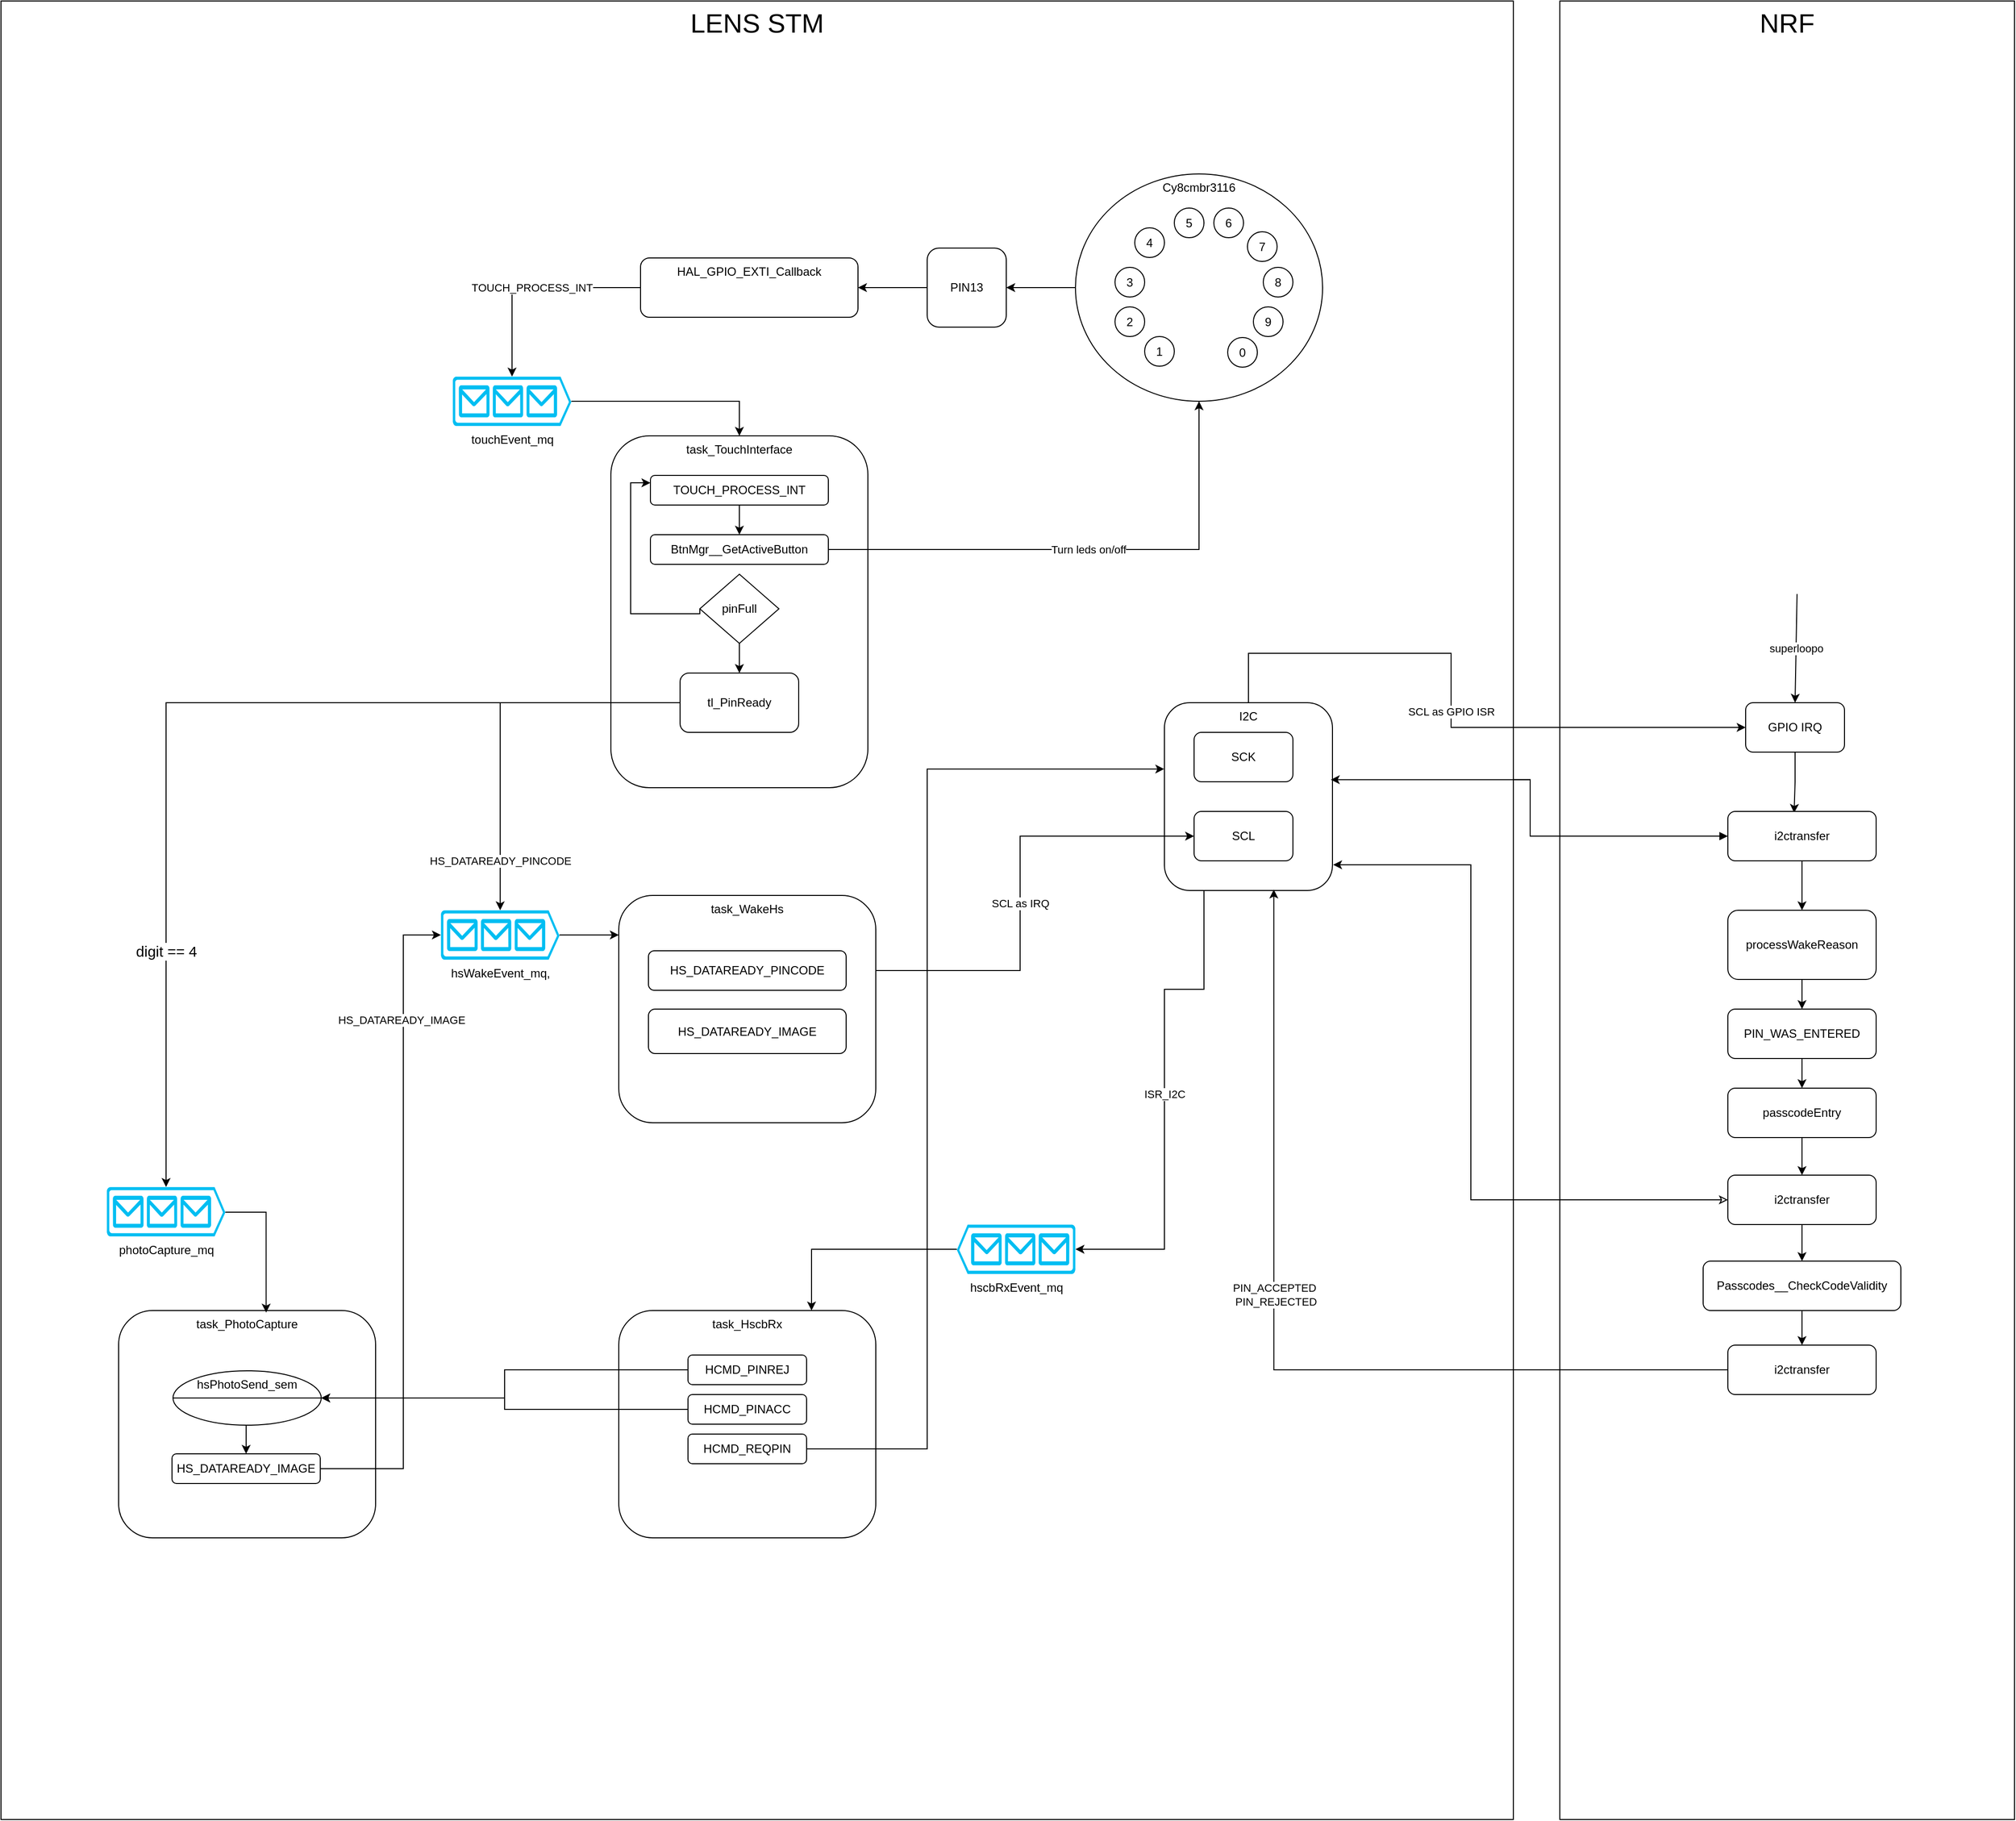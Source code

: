 <mxfile version="22.0.8" type="github">
  <diagram name="Page-1" id="sk1CrjWSrY99f2n9MZpJ">
    <mxGraphModel dx="1482" dy="869" grid="1" gridSize="10" guides="1" tooltips="1" connect="1" arrows="1" fold="1" page="0" pageScale="1" pageWidth="827" pageHeight="1169" math="0" shadow="0">
      <root>
        <mxCell id="0" />
        <mxCell id="1" parent="0" />
        <mxCell id="Nwp6H5F_u6TvhzfmC52m-101" value="&lt;font style=&quot;font-size: 27px;&quot;&gt;LENS STM&lt;/font&gt;" style="rounded=0;whiteSpace=wrap;html=1;verticalAlign=top;glass=0;movable=0;resizable=0;rotatable=0;deletable=0;editable=0;locked=1;connectable=0;" parent="1" vertex="1">
          <mxGeometry x="-577" y="-200" width="1530" height="1840" as="geometry" />
        </mxCell>
        <mxCell id="Nwp6H5F_u6TvhzfmC52m-50" value="&lt;font style=&quot;font-size: 27px;&quot;&gt;NRF&lt;/font&gt;" style="rounded=0;whiteSpace=wrap;html=1;verticalAlign=top;movable=0;resizable=0;rotatable=0;deletable=0;editable=0;locked=1;connectable=0;" parent="1" vertex="1">
          <mxGeometry x="1000" y="-200" width="460" height="1840" as="geometry" />
        </mxCell>
        <mxCell id="Nwp6H5F_u6TvhzfmC52m-75" value="SCL as GPIO ISR" style="edgeStyle=orthogonalEdgeStyle;rounded=0;orthogonalLoop=1;jettySize=auto;html=1;entryX=0;entryY=0.5;entryDx=0;entryDy=0;" parent="1" source="Nwp6H5F_u6TvhzfmC52m-56" target="Nwp6H5F_u6TvhzfmC52m-51" edge="1">
          <mxGeometry relative="1" as="geometry">
            <Array as="points">
              <mxPoint x="685" y="460" />
              <mxPoint x="890" y="460" />
              <mxPoint x="890" y="535" />
            </Array>
          </mxGeometry>
        </mxCell>
        <mxCell id="Nwp6H5F_u6TvhzfmC52m-92" value="ISR_I2C" style="edgeStyle=orthogonalEdgeStyle;rounded=0;orthogonalLoop=1;jettySize=auto;html=1;entryX=0;entryY=0.5;entryDx=0;entryDy=0;entryPerimeter=0;exitX=0.25;exitY=1;exitDx=0;exitDy=0;" parent="1" source="Nwp6H5F_u6TvhzfmC52m-56" target="Nwp6H5F_u6TvhzfmC52m-102" edge="1">
          <mxGeometry relative="1" as="geometry">
            <Array as="points">
              <mxPoint x="640" y="700" />
              <mxPoint x="640" y="800" />
              <mxPoint x="600" y="800" />
              <mxPoint x="600" y="1063" />
            </Array>
          </mxGeometry>
        </mxCell>
        <mxCell id="Nwp6H5F_u6TvhzfmC52m-56" value="I2C" style="rounded=1;whiteSpace=wrap;html=1;verticalAlign=top;" parent="1" vertex="1">
          <mxGeometry x="600" y="510" width="170" height="190" as="geometry" />
        </mxCell>
        <mxCell id="Nwp6H5F_u6TvhzfmC52m-2" value="HAL_GPIO_EXTI_Callback" style="rounded=1;whiteSpace=wrap;html=1;verticalAlign=top;" parent="1" vertex="1">
          <mxGeometry x="70" y="60" width="220" height="60" as="geometry" />
        </mxCell>
        <mxCell id="Nwp6H5F_u6TvhzfmC52m-6" value="touchEvent_mq" style="verticalLabelPosition=bottom;html=1;verticalAlign=top;align=center;strokeColor=none;fillColor=#00BEF2;shape=mxgraph.azure.queue_generic;pointerEvents=1;" parent="1" vertex="1">
          <mxGeometry x="-120" y="180" width="120" height="50" as="geometry" />
        </mxCell>
        <mxCell id="Nwp6H5F_u6TvhzfmC52m-7" value="TOUCH_PROCESS_INT" style="edgeStyle=orthogonalEdgeStyle;rounded=0;orthogonalLoop=1;jettySize=auto;html=1;entryX=0.5;entryY=0;entryDx=0;entryDy=0;entryPerimeter=0;" parent="1" source="Nwp6H5F_u6TvhzfmC52m-2" target="Nwp6H5F_u6TvhzfmC52m-6" edge="1">
          <mxGeometry relative="1" as="geometry" />
        </mxCell>
        <mxCell id="Nwp6H5F_u6TvhzfmC52m-10" value="task_TouchInterface" style="rounded=1;whiteSpace=wrap;html=1;verticalAlign=top;" parent="1" vertex="1">
          <mxGeometry x="40" y="240" width="260" height="356" as="geometry" />
        </mxCell>
        <mxCell id="Nwp6H5F_u6TvhzfmC52m-11" style="edgeStyle=orthogonalEdgeStyle;rounded=0;orthogonalLoop=1;jettySize=auto;html=1;entryX=0.5;entryY=0;entryDx=0;entryDy=0;" parent="1" source="Nwp6H5F_u6TvhzfmC52m-6" target="Nwp6H5F_u6TvhzfmC52m-10" edge="1">
          <mxGeometry relative="1" as="geometry" />
        </mxCell>
        <mxCell id="Nwp6H5F_u6TvhzfmC52m-29" style="edgeStyle=orthogonalEdgeStyle;rounded=0;orthogonalLoop=1;jettySize=auto;html=1;exitX=0.5;exitY=1;exitDx=0;exitDy=0;entryX=0.5;entryY=0;entryDx=0;entryDy=0;" parent="1" source="Nwp6H5F_u6TvhzfmC52m-12" target="Nwp6H5F_u6TvhzfmC52m-13" edge="1">
          <mxGeometry relative="1" as="geometry" />
        </mxCell>
        <mxCell id="Nwp6H5F_u6TvhzfmC52m-12" value="TOUCH_PROCESS_INT" style="rounded=1;whiteSpace=wrap;html=1;" parent="1" vertex="1">
          <mxGeometry x="80" y="280" width="180" height="30" as="geometry" />
        </mxCell>
        <mxCell id="Nwp6H5F_u6TvhzfmC52m-27" value="Turn leds on/off" style="edgeStyle=orthogonalEdgeStyle;rounded=0;orthogonalLoop=1;jettySize=auto;html=1;entryX=0.5;entryY=1;entryDx=0;entryDy=0;" parent="1" source="Nwp6H5F_u6TvhzfmC52m-13" target="Nwp6H5F_u6TvhzfmC52m-4" edge="1">
          <mxGeometry relative="1" as="geometry">
            <mxPoint x="590" y="280" as="targetPoint" />
          </mxGeometry>
        </mxCell>
        <mxCell id="Nwp6H5F_u6TvhzfmC52m-13" value="BtnMgr__GetActiveButton" style="rounded=1;whiteSpace=wrap;html=1;" parent="1" vertex="1">
          <mxGeometry x="80" y="340" width="180" height="30" as="geometry" />
        </mxCell>
        <mxCell id="Nwp6H5F_u6TvhzfmC52m-28" value="" style="group;movable=1;resizable=1;rotatable=1;deletable=1;editable=1;locked=0;connectable=1;rounded=1;fontSize=20;" parent="1" vertex="1" connectable="0">
          <mxGeometry x="510" y="-25" width="460" height="1665" as="geometry" />
        </mxCell>
        <mxCell id="Nwp6H5F_u6TvhzfmC52m-4" value="Cy8cmbr3116" style="ellipse;whiteSpace=wrap;html=1;verticalAlign=top;movable=1;resizable=1;rotatable=1;deletable=1;editable=1;locked=0;connectable=1;" parent="Nwp6H5F_u6TvhzfmC52m-28" vertex="1">
          <mxGeometry width="250" height="230" as="geometry" />
        </mxCell>
        <mxCell id="Nwp6H5F_u6TvhzfmC52m-26" value="" style="group" parent="Nwp6H5F_u6TvhzfmC52m-28" vertex="1" connectable="0">
          <mxGeometry x="40" y="34.5" width="180" height="161" as="geometry" />
        </mxCell>
        <mxCell id="Nwp6H5F_u6TvhzfmC52m-14" value="3" style="ellipse;whiteSpace=wrap;html=1;" parent="Nwp6H5F_u6TvhzfmC52m-26" vertex="1">
          <mxGeometry y="60" width="30" height="30" as="geometry" />
        </mxCell>
        <mxCell id="Nwp6H5F_u6TvhzfmC52m-16" value="4" style="ellipse;whiteSpace=wrap;html=1;" parent="Nwp6H5F_u6TvhzfmC52m-26" vertex="1">
          <mxGeometry x="20" y="20" width="30" height="30" as="geometry" />
        </mxCell>
        <mxCell id="Nwp6H5F_u6TvhzfmC52m-17" value="5" style="ellipse;whiteSpace=wrap;html=1;" parent="Nwp6H5F_u6TvhzfmC52m-26" vertex="1">
          <mxGeometry x="60" width="30" height="30" as="geometry" />
        </mxCell>
        <mxCell id="Nwp6H5F_u6TvhzfmC52m-18" value="6" style="ellipse;whiteSpace=wrap;html=1;" parent="Nwp6H5F_u6TvhzfmC52m-26" vertex="1">
          <mxGeometry x="100" width="30" height="30" as="geometry" />
        </mxCell>
        <mxCell id="Nwp6H5F_u6TvhzfmC52m-19" value="7" style="ellipse;whiteSpace=wrap;html=1;" parent="Nwp6H5F_u6TvhzfmC52m-26" vertex="1">
          <mxGeometry x="134" y="24" width="30" height="30" as="geometry" />
        </mxCell>
        <mxCell id="Nwp6H5F_u6TvhzfmC52m-20" value="8" style="ellipse;whiteSpace=wrap;html=1;" parent="Nwp6H5F_u6TvhzfmC52m-26" vertex="1">
          <mxGeometry x="150" y="60" width="30" height="30" as="geometry" />
        </mxCell>
        <mxCell id="Nwp6H5F_u6TvhzfmC52m-21" value="9" style="ellipse;whiteSpace=wrap;html=1;" parent="Nwp6H5F_u6TvhzfmC52m-26" vertex="1">
          <mxGeometry x="140" y="100" width="30" height="30" as="geometry" />
        </mxCell>
        <mxCell id="Nwp6H5F_u6TvhzfmC52m-22" value="0" style="ellipse;whiteSpace=wrap;html=1;" parent="Nwp6H5F_u6TvhzfmC52m-26" vertex="1">
          <mxGeometry x="114" y="131" width="30" height="30" as="geometry" />
        </mxCell>
        <mxCell id="Nwp6H5F_u6TvhzfmC52m-24" value="1" style="ellipse;whiteSpace=wrap;html=1;" parent="Nwp6H5F_u6TvhzfmC52m-26" vertex="1">
          <mxGeometry x="30" y="130" width="30" height="30" as="geometry" />
        </mxCell>
        <mxCell id="Nwp6H5F_u6TvhzfmC52m-25" value="2" style="ellipse;whiteSpace=wrap;html=1;" parent="Nwp6H5F_u6TvhzfmC52m-26" vertex="1">
          <mxGeometry y="100" width="30" height="30" as="geometry" />
        </mxCell>
        <mxCell id="Nwp6H5F_u6TvhzfmC52m-38" style="edgeStyle=orthogonalEdgeStyle;rounded=0;orthogonalLoop=1;jettySize=auto;html=1;entryX=1;entryY=0.5;entryDx=0;entryDy=0;" parent="1" source="Nwp6H5F_u6TvhzfmC52m-4" target="Nwp6H5F_u6TvhzfmC52m-1" edge="1">
          <mxGeometry relative="1" as="geometry" />
        </mxCell>
        <mxCell id="Nwp6H5F_u6TvhzfmC52m-41" style="edgeStyle=orthogonalEdgeStyle;rounded=0;orthogonalLoop=1;jettySize=auto;html=1;entryX=1;entryY=0.5;entryDx=0;entryDy=0;" parent="1" source="Nwp6H5F_u6TvhzfmC52m-1" target="Nwp6H5F_u6TvhzfmC52m-2" edge="1">
          <mxGeometry relative="1" as="geometry" />
        </mxCell>
        <mxCell id="Nwp6H5F_u6TvhzfmC52m-1" value="PIN13" style="rounded=1;whiteSpace=wrap;html=1;" parent="1" vertex="1">
          <mxGeometry x="360" y="50" width="80" height="80" as="geometry" />
        </mxCell>
        <mxCell id="Nwp6H5F_u6TvhzfmC52m-49" value="SCL as IRQ" style="edgeStyle=orthogonalEdgeStyle;rounded=0;orthogonalLoop=1;jettySize=auto;html=1;entryX=0;entryY=0.5;entryDx=0;entryDy=0;" parent="1" source="Nwp6H5F_u6TvhzfmC52m-43" target="Nwp6H5F_u6TvhzfmC52m-44" edge="1">
          <mxGeometry relative="1" as="geometry" />
        </mxCell>
        <mxCell id="Nwp6H5F_u6TvhzfmC52m-44" value="SCL" style="rounded=1;whiteSpace=wrap;html=1;" parent="1" vertex="1">
          <mxGeometry x="630" y="620" width="100" height="50" as="geometry" />
        </mxCell>
        <mxCell id="Nwp6H5F_u6TvhzfmC52m-45" value="hsWakeEvent_mq," style="verticalLabelPosition=bottom;html=1;verticalAlign=top;align=center;strokeColor=none;fillColor=#00BEF2;shape=mxgraph.azure.queue_generic;pointerEvents=1;gradientColor=none;" parent="1" vertex="1">
          <mxGeometry x="-132" y="720" width="120" height="50" as="geometry" />
        </mxCell>
        <mxCell id="Nwp6H5F_u6TvhzfmC52m-46" style="edgeStyle=orthogonalEdgeStyle;rounded=0;orthogonalLoop=1;jettySize=auto;html=1;entryX=0;entryY=0.174;entryDx=0;entryDy=0;entryPerimeter=0;" parent="1" source="Nwp6H5F_u6TvhzfmC52m-45" target="Nwp6H5F_u6TvhzfmC52m-42" edge="1">
          <mxGeometry relative="1" as="geometry" />
        </mxCell>
        <mxCell id="Nwp6H5F_u6TvhzfmC52m-30" value="SCK" style="rounded=1;whiteSpace=wrap;html=1;" parent="1" vertex="1">
          <mxGeometry x="630" y="540" width="100" height="50" as="geometry" />
        </mxCell>
        <mxCell id="Nwp6H5F_u6TvhzfmC52m-48" value="HS_DATAREADY_PINCODE" style="edgeStyle=orthogonalEdgeStyle;rounded=0;orthogonalLoop=1;jettySize=auto;html=1;entryX=0.5;entryY=0;entryDx=0;entryDy=0;entryPerimeter=0;exitX=0;exitY=0.5;exitDx=0;exitDy=0;" parent="1" source="Nwp6H5F_u6TvhzfmC52m-78" target="Nwp6H5F_u6TvhzfmC52m-45" edge="1">
          <mxGeometry x="0.745" relative="1" as="geometry">
            <mxPoint x="-20" y="330" as="sourcePoint" />
            <mxPoint as="offset" />
          </mxGeometry>
        </mxCell>
        <mxCell id="Nwp6H5F_u6TvhzfmC52m-76" style="edgeStyle=orthogonalEdgeStyle;rounded=0;orthogonalLoop=1;jettySize=auto;html=1;entryX=0.447;entryY=0.03;entryDx=0;entryDy=0;exitX=0.5;exitY=1;exitDx=0;exitDy=0;entryPerimeter=0;" parent="1" source="Nwp6H5F_u6TvhzfmC52m-51" target="Nwp6H5F_u6TvhzfmC52m-53" edge="1">
          <mxGeometry relative="1" as="geometry" />
        </mxCell>
        <mxCell id="Nwp6H5F_u6TvhzfmC52m-51" value="GPIO IRQ" style="rounded=1;whiteSpace=wrap;html=1;" parent="1" vertex="1">
          <mxGeometry x="1188" y="510" width="100" height="50" as="geometry" />
        </mxCell>
        <mxCell id="Nwp6H5F_u6TvhzfmC52m-61" style="edgeStyle=orthogonalEdgeStyle;rounded=0;orthogonalLoop=1;jettySize=auto;html=1;entryX=0.5;entryY=0;entryDx=0;entryDy=0;" parent="1" source="Nwp6H5F_u6TvhzfmC52m-53" target="Nwp6H5F_u6TvhzfmC52m-60" edge="1">
          <mxGeometry relative="1" as="geometry" />
        </mxCell>
        <mxCell id="Nwp6H5F_u6TvhzfmC52m-53" value="i2ctransfer" style="rounded=1;whiteSpace=wrap;html=1;" parent="1" vertex="1">
          <mxGeometry x="1170" y="620" width="150" height="50" as="geometry" />
        </mxCell>
        <mxCell id="Nwp6H5F_u6TvhzfmC52m-59" style="edgeStyle=orthogonalEdgeStyle;rounded=0;orthogonalLoop=1;jettySize=auto;html=1;entryX=0.99;entryY=0.41;entryDx=0;entryDy=0;entryPerimeter=0;startArrow=block;startFill=1;exitX=0;exitY=0.5;exitDx=0;exitDy=0;" parent="1" source="Nwp6H5F_u6TvhzfmC52m-53" target="Nwp6H5F_u6TvhzfmC52m-56" edge="1">
          <mxGeometry relative="1" as="geometry">
            <Array as="points">
              <mxPoint x="970" y="645" />
              <mxPoint x="970" y="588" />
            </Array>
          </mxGeometry>
        </mxCell>
        <mxCell id="Nwp6H5F_u6TvhzfmC52m-63" style="edgeStyle=orthogonalEdgeStyle;rounded=0;orthogonalLoop=1;jettySize=auto;html=1;entryX=0.5;entryY=0;entryDx=0;entryDy=0;" parent="1" source="Nwp6H5F_u6TvhzfmC52m-60" target="Nwp6H5F_u6TvhzfmC52m-62" edge="1">
          <mxGeometry relative="1" as="geometry" />
        </mxCell>
        <mxCell id="Nwp6H5F_u6TvhzfmC52m-60" value="processWakeReason" style="rounded=1;whiteSpace=wrap;html=1;" parent="1" vertex="1">
          <mxGeometry x="1170" y="720" width="150" height="70" as="geometry" />
        </mxCell>
        <mxCell id="Nwp6H5F_u6TvhzfmC52m-65" style="edgeStyle=orthogonalEdgeStyle;rounded=0;orthogonalLoop=1;jettySize=auto;html=1;entryX=0.5;entryY=0;entryDx=0;entryDy=0;" parent="1" source="Nwp6H5F_u6TvhzfmC52m-62" target="Nwp6H5F_u6TvhzfmC52m-64" edge="1">
          <mxGeometry relative="1" as="geometry" />
        </mxCell>
        <mxCell id="Nwp6H5F_u6TvhzfmC52m-62" value="PIN_WAS_ENTERED" style="rounded=1;whiteSpace=wrap;html=1;" parent="1" vertex="1">
          <mxGeometry x="1170" y="820" width="150" height="50" as="geometry" />
        </mxCell>
        <mxCell id="Nwp6H5F_u6TvhzfmC52m-68" style="edgeStyle=orthogonalEdgeStyle;rounded=0;orthogonalLoop=1;jettySize=auto;html=1;entryX=0.5;entryY=0;entryDx=0;entryDy=0;" parent="1" source="Nwp6H5F_u6TvhzfmC52m-64" target="Nwp6H5F_u6TvhzfmC52m-67" edge="1">
          <mxGeometry relative="1" as="geometry" />
        </mxCell>
        <mxCell id="Nwp6H5F_u6TvhzfmC52m-64" value="passcodeEntry" style="rounded=1;whiteSpace=wrap;html=1;" parent="1" vertex="1">
          <mxGeometry x="1170" y="900" width="150" height="50" as="geometry" />
        </mxCell>
        <mxCell id="Nwp6H5F_u6TvhzfmC52m-66" value="superloopo" style="endArrow=classic;html=1;rounded=0;entryX=0.5;entryY=0;entryDx=0;entryDy=0;" parent="1" target="Nwp6H5F_u6TvhzfmC52m-51" edge="1">
          <mxGeometry width="50" height="50" relative="1" as="geometry">
            <mxPoint x="1240" y="400" as="sourcePoint" />
            <mxPoint x="1040" y="640" as="targetPoint" />
          </mxGeometry>
        </mxCell>
        <mxCell id="Nwp6H5F_u6TvhzfmC52m-71" style="edgeStyle=orthogonalEdgeStyle;rounded=0;orthogonalLoop=1;jettySize=auto;html=1;entryX=0.5;entryY=0;entryDx=0;entryDy=0;" parent="1" source="Nwp6H5F_u6TvhzfmC52m-67" target="Nwp6H5F_u6TvhzfmC52m-70" edge="1">
          <mxGeometry relative="1" as="geometry" />
        </mxCell>
        <mxCell id="Nwp6H5F_u6TvhzfmC52m-67" value="i2ctransfer" style="rounded=1;whiteSpace=wrap;html=1;" parent="1" vertex="1">
          <mxGeometry x="1170" y="988" width="150" height="50" as="geometry" />
        </mxCell>
        <mxCell id="Nwp6H5F_u6TvhzfmC52m-69" style="edgeStyle=orthogonalEdgeStyle;rounded=0;orthogonalLoop=1;jettySize=auto;html=1;entryX=1.004;entryY=0.863;entryDx=0;entryDy=0;entryPerimeter=0;startArrow=classic;startFill=0;" parent="1" source="Nwp6H5F_u6TvhzfmC52m-67" target="Nwp6H5F_u6TvhzfmC52m-56" edge="1">
          <mxGeometry relative="1" as="geometry">
            <Array as="points">
              <mxPoint x="910" y="1013" />
              <mxPoint x="910" y="674" />
            </Array>
          </mxGeometry>
        </mxCell>
        <mxCell id="Nwp6H5F_u6TvhzfmC52m-73" style="edgeStyle=orthogonalEdgeStyle;rounded=0;orthogonalLoop=1;jettySize=auto;html=1;entryX=0.5;entryY=0;entryDx=0;entryDy=0;" parent="1" source="Nwp6H5F_u6TvhzfmC52m-70" target="Nwp6H5F_u6TvhzfmC52m-72" edge="1">
          <mxGeometry relative="1" as="geometry" />
        </mxCell>
        <mxCell id="Nwp6H5F_u6TvhzfmC52m-70" value="Passcodes__CheckCodeValidity" style="rounded=1;whiteSpace=wrap;html=1;" parent="1" vertex="1">
          <mxGeometry x="1145" y="1075" width="200" height="50" as="geometry" />
        </mxCell>
        <mxCell id="Nwp6H5F_u6TvhzfmC52m-72" value="i2ctransfer" style="rounded=1;whiteSpace=wrap;html=1;" parent="1" vertex="1">
          <mxGeometry x="1170" y="1160" width="150" height="50" as="geometry" />
        </mxCell>
        <mxCell id="Nwp6H5F_u6TvhzfmC52m-74" value="PIN_ACCEPTED&lt;br&gt;&amp;nbsp;PIN_REJECTED" style="edgeStyle=orthogonalEdgeStyle;rounded=0;orthogonalLoop=1;jettySize=auto;html=1;entryX=0.651;entryY=0.995;entryDx=0;entryDy=0;entryPerimeter=0;" parent="1" source="Nwp6H5F_u6TvhzfmC52m-72" target="Nwp6H5F_u6TvhzfmC52m-56" edge="1">
          <mxGeometry x="0.13" relative="1" as="geometry">
            <mxPoint y="-1" as="offset" />
          </mxGeometry>
        </mxCell>
        <mxCell id="Nwp6H5F_u6TvhzfmC52m-81" style="edgeStyle=orthogonalEdgeStyle;rounded=0;orthogonalLoop=1;jettySize=auto;html=1;entryX=0.5;entryY=0;entryDx=0;entryDy=0;" parent="1" source="Nwp6H5F_u6TvhzfmC52m-77" target="Nwp6H5F_u6TvhzfmC52m-78" edge="1">
          <mxGeometry relative="1" as="geometry" />
        </mxCell>
        <mxCell id="Nwp6H5F_u6TvhzfmC52m-82" style="edgeStyle=orthogonalEdgeStyle;rounded=0;orthogonalLoop=1;jettySize=auto;html=1;entryX=0;entryY=0.25;entryDx=0;entryDy=0;" parent="1" target="Nwp6H5F_u6TvhzfmC52m-12" edge="1">
          <mxGeometry relative="1" as="geometry">
            <mxPoint x="130" y="415" as="sourcePoint" />
            <Array as="points">
              <mxPoint x="130" y="420" />
              <mxPoint x="60" y="420" />
              <mxPoint x="60" y="287" />
            </Array>
          </mxGeometry>
        </mxCell>
        <mxCell id="Nwp6H5F_u6TvhzfmC52m-77" value="pinFull" style="rhombus;whiteSpace=wrap;html=1;" parent="1" vertex="1">
          <mxGeometry x="130" y="380" width="80" height="70" as="geometry" />
        </mxCell>
        <mxCell id="Nwp6H5F_u6TvhzfmC52m-78" value="tl_PinReady" style="rounded=1;whiteSpace=wrap;html=1;" parent="1" vertex="1">
          <mxGeometry x="110" y="480" width="120" height="60" as="geometry" />
        </mxCell>
        <mxCell id="Nwp6H5F_u6TvhzfmC52m-80" value="" style="group" parent="1" vertex="1" connectable="0">
          <mxGeometry x="48" y="705" width="260" height="230" as="geometry" />
        </mxCell>
        <mxCell id="Nwp6H5F_u6TvhzfmC52m-42" value="task_WakeHs" style="rounded=1;whiteSpace=wrap;html=1;verticalAlign=top;" parent="Nwp6H5F_u6TvhzfmC52m-80" vertex="1">
          <mxGeometry width="260" height="230" as="geometry" />
        </mxCell>
        <mxCell id="Nwp6H5F_u6TvhzfmC52m-43" value="HS_DATAREADY_PINCODE" style="rounded=1;whiteSpace=wrap;html=1;" parent="Nwp6H5F_u6TvhzfmC52m-80" vertex="1">
          <mxGeometry x="30" y="56" width="200" height="40" as="geometry" />
        </mxCell>
        <mxCell id="Nwp6H5F_u6TvhzfmC52m-109" value="HS_DATAREADY_IMAGE" style="rounded=1;whiteSpace=wrap;html=1;" parent="Nwp6H5F_u6TvhzfmC52m-80" vertex="1">
          <mxGeometry x="30" y="115" width="200" height="45" as="geometry" />
        </mxCell>
        <mxCell id="Nwp6H5F_u6TvhzfmC52m-93" value="task_PhotoCapture" style="rounded=1;whiteSpace=wrap;html=1;verticalAlign=top;" parent="1" vertex="1">
          <mxGeometry x="-458" y="1125" width="260" height="230" as="geometry" />
        </mxCell>
        <mxCell id="Nwp6H5F_u6TvhzfmC52m-90" value="task_HscbRx" style="rounded=1;whiteSpace=wrap;html=1;verticalAlign=top;" parent="1" vertex="1">
          <mxGeometry x="48" y="1125" width="260" height="230" as="geometry" />
        </mxCell>
        <mxCell id="Nwp6H5F_u6TvhzfmC52m-116" style="edgeStyle=orthogonalEdgeStyle;rounded=0;orthogonalLoop=1;jettySize=auto;html=1;entryX=1;entryY=0.5;entryDx=0;entryDy=0;" parent="1" source="Nwp6H5F_u6TvhzfmC52m-99" target="Nwp6H5F_u6TvhzfmC52m-113" edge="1">
          <mxGeometry relative="1" as="geometry" />
        </mxCell>
        <mxCell id="Nwp6H5F_u6TvhzfmC52m-99" value="HCMD_PINREJ" style="rounded=1;whiteSpace=wrap;html=1;" parent="1" vertex="1">
          <mxGeometry x="118" y="1170" width="120" height="30" as="geometry" />
        </mxCell>
        <mxCell id="Nwp6H5F_u6TvhzfmC52m-118" style="edgeStyle=orthogonalEdgeStyle;rounded=0;orthogonalLoop=1;jettySize=auto;html=1;entryX=1;entryY=0.5;entryDx=0;entryDy=0;" parent="1" source="Nwp6H5F_u6TvhzfmC52m-100" target="Nwp6H5F_u6TvhzfmC52m-113" edge="1">
          <mxGeometry relative="1" as="geometry" />
        </mxCell>
        <mxCell id="Nwp6H5F_u6TvhzfmC52m-100" value="HCMD_PINACC" style="rounded=1;whiteSpace=wrap;html=1;" parent="1" vertex="1">
          <mxGeometry x="118" y="1210" width="120" height="30" as="geometry" />
        </mxCell>
        <mxCell id="Nwp6H5F_u6TvhzfmC52m-103" style="edgeStyle=orthogonalEdgeStyle;rounded=0;orthogonalLoop=1;jettySize=auto;html=1;entryX=0.75;entryY=0;entryDx=0;entryDy=0;" parent="1" source="Nwp6H5F_u6TvhzfmC52m-102" target="Nwp6H5F_u6TvhzfmC52m-90" edge="1">
          <mxGeometry relative="1" as="geometry" />
        </mxCell>
        <mxCell id="Nwp6H5F_u6TvhzfmC52m-102" value="hscbRxEvent_mq" style="verticalLabelPosition=bottom;html=1;verticalAlign=top;align=center;strokeColor=none;fillColor=#00BEF2;shape=mxgraph.azure.queue_generic;pointerEvents=1;gradientColor=none;rotation=0;flipH=1;" parent="1" vertex="1">
          <mxGeometry x="390" y="1038" width="120" height="50" as="geometry" />
        </mxCell>
        <mxCell id="Nwp6H5F_u6TvhzfmC52m-104" value="photoCapture_mq" style="verticalLabelPosition=bottom;html=1;verticalAlign=top;align=center;strokeColor=none;fillColor=#00BEF2;shape=mxgraph.azure.queue_generic;pointerEvents=1;gradientColor=none;rotation=0;flipH=0;" parent="1" vertex="1">
          <mxGeometry x="-470" y="1000" width="120" height="50" as="geometry" />
        </mxCell>
        <mxCell id="Nwp6H5F_u6TvhzfmC52m-105" style="edgeStyle=orthogonalEdgeStyle;rounded=0;orthogonalLoop=1;jettySize=auto;html=1;entryX=0.574;entryY=0.009;entryDx=0;entryDy=0;entryPerimeter=0;exitX=1;exitY=0.51;exitDx=0;exitDy=0;exitPerimeter=0;" parent="1" source="Nwp6H5F_u6TvhzfmC52m-104" target="Nwp6H5F_u6TvhzfmC52m-93" edge="1">
          <mxGeometry relative="1" as="geometry" />
        </mxCell>
        <mxCell id="Nwp6H5F_u6TvhzfmC52m-106" value="&lt;font style=&quot;font-size: 15px;&quot;&gt;digit == 4&lt;/font&gt;" style="edgeStyle=orthogonalEdgeStyle;rounded=0;orthogonalLoop=1;jettySize=auto;html=1;entryX=0.5;entryY=0;entryDx=0;entryDy=0;entryPerimeter=0;" parent="1" source="Nwp6H5F_u6TvhzfmC52m-78" target="Nwp6H5F_u6TvhzfmC52m-104" edge="1">
          <mxGeometry x="0.525" relative="1" as="geometry">
            <mxPoint y="1" as="offset" />
          </mxGeometry>
        </mxCell>
        <mxCell id="Nwp6H5F_u6TvhzfmC52m-111" style="edgeStyle=orthogonalEdgeStyle;rounded=0;orthogonalLoop=1;jettySize=auto;html=1;exitX=0.5;exitY=1;exitDx=0;exitDy=0;entryX=0.5;entryY=0;entryDx=0;entryDy=0;" parent="1" source="Nwp6H5F_u6TvhzfmC52m-113" target="Nwp6H5F_u6TvhzfmC52m-108" edge="1">
          <mxGeometry relative="1" as="geometry">
            <mxPoint x="-335" y="1230" as="sourcePoint" />
          </mxGeometry>
        </mxCell>
        <mxCell id="Nwp6H5F_u6TvhzfmC52m-108" value="HS_DATAREADY_IMAGE" style="rounded=1;whiteSpace=wrap;html=1;" parent="1" vertex="1">
          <mxGeometry x="-404" y="1270" width="150" height="30" as="geometry" />
        </mxCell>
        <mxCell id="Nwp6H5F_u6TvhzfmC52m-110" style="edgeStyle=orthogonalEdgeStyle;rounded=0;orthogonalLoop=1;jettySize=auto;html=1;entryX=0;entryY=0.5;entryDx=0;entryDy=0;entryPerimeter=0;exitX=1;exitY=0.5;exitDx=0;exitDy=0;" parent="1" source="Nwp6H5F_u6TvhzfmC52m-108" target="Nwp6H5F_u6TvhzfmC52m-45" edge="1">
          <mxGeometry relative="1" as="geometry">
            <Array as="points">
              <mxPoint x="-170" y="1285" />
              <mxPoint x="-170" y="745" />
            </Array>
          </mxGeometry>
        </mxCell>
        <mxCell id="Nwp6H5F_u6TvhzfmC52m-114" value="HS_DATAREADY_IMAGE" style="edgeLabel;html=1;align=center;verticalAlign=middle;resizable=0;points=[];" parent="Nwp6H5F_u6TvhzfmC52m-110" vertex="1" connectable="0">
          <mxGeometry x="0.143" y="2" relative="1" as="geometry">
            <mxPoint y="-160" as="offset" />
          </mxGeometry>
        </mxCell>
        <mxCell id="Nwp6H5F_u6TvhzfmC52m-113" value="hsPhotoSend_sem" style="shape=lineEllipse;perimeter=ellipsePerimeter;whiteSpace=wrap;html=1;backgroundOutline=1;verticalAlign=top;" parent="1" vertex="1">
          <mxGeometry x="-403" y="1186" width="150" height="55" as="geometry" />
        </mxCell>
        <mxCell id="Nwp6H5F_u6TvhzfmC52m-115" value="HCMD_REQPIN" style="rounded=1;whiteSpace=wrap;html=1;" parent="1" vertex="1">
          <mxGeometry x="118" y="1250" width="120" height="30" as="geometry" />
        </mxCell>
        <mxCell id="Nwp6H5F_u6TvhzfmC52m-119" style="edgeStyle=orthogonalEdgeStyle;rounded=0;orthogonalLoop=1;jettySize=auto;html=1;entryX=-0.001;entryY=0.353;entryDx=0;entryDy=0;entryPerimeter=0;" parent="1" source="Nwp6H5F_u6TvhzfmC52m-115" target="Nwp6H5F_u6TvhzfmC52m-56" edge="1">
          <mxGeometry relative="1" as="geometry">
            <Array as="points">
              <mxPoint x="360" y="1265" />
              <mxPoint x="360" y="577" />
            </Array>
          </mxGeometry>
        </mxCell>
        <mxCell id="Rbhb_cgkThg5cI2UeNUz-1" value="&lt;font style=&quot;font-size: 27px;&quot;&gt;LENS STM&lt;/font&gt;" style="rounded=0;whiteSpace=wrap;html=1;verticalAlign=top;glass=0;movable=0;resizable=0;rotatable=0;deletable=0;editable=0;locked=1;connectable=0;" parent="1" vertex="1">
          <mxGeometry x="-577" y="-200" width="1530" height="1840" as="geometry" />
        </mxCell>
        <mxCell id="Rbhb_cgkThg5cI2UeNUz-2" value="&lt;font style=&quot;font-size: 27px;&quot;&gt;NRF&lt;/font&gt;" style="rounded=0;whiteSpace=wrap;html=1;verticalAlign=top;movable=0;resizable=0;rotatable=0;deletable=0;editable=0;locked=1;connectable=0;" parent="1" vertex="1">
          <mxGeometry x="1000" y="-200" width="460" height="1840" as="geometry" />
        </mxCell>
        <mxCell id="Rbhb_cgkThg5cI2UeNUz-3" value="SCL as GPIO ISR" style="edgeStyle=orthogonalEdgeStyle;rounded=0;orthogonalLoop=1;jettySize=auto;html=1;entryX=0;entryY=0.5;entryDx=0;entryDy=0;" parent="1" source="Rbhb_cgkThg5cI2UeNUz-5" target="Rbhb_cgkThg5cI2UeNUz-38" edge="1">
          <mxGeometry relative="1" as="geometry">
            <Array as="points">
              <mxPoint x="685" y="460" />
              <mxPoint x="890" y="460" />
              <mxPoint x="890" y="535" />
            </Array>
          </mxGeometry>
        </mxCell>
        <mxCell id="Rbhb_cgkThg5cI2UeNUz-4" value="ISR_I2C" style="edgeStyle=orthogonalEdgeStyle;rounded=0;orthogonalLoop=1;jettySize=auto;html=1;entryX=0;entryY=0.5;entryDx=0;entryDy=0;entryPerimeter=0;exitX=0.25;exitY=1;exitDx=0;exitDy=0;" parent="1" source="Rbhb_cgkThg5cI2UeNUz-5" target="Rbhb_cgkThg5cI2UeNUz-71" edge="1">
          <mxGeometry relative="1" as="geometry">
            <Array as="points">
              <mxPoint x="640" y="700" />
              <mxPoint x="640" y="800" />
              <mxPoint x="600" y="800" />
              <mxPoint x="600" y="1063" />
            </Array>
          </mxGeometry>
        </mxCell>
        <mxCell id="Rbhb_cgkThg5cI2UeNUz-5" value="I2C" style="rounded=1;whiteSpace=wrap;html=1;verticalAlign=top;" parent="1" vertex="1">
          <mxGeometry x="600" y="510" width="170" height="190" as="geometry" />
        </mxCell>
        <mxCell id="Rbhb_cgkThg5cI2UeNUz-6" value="HAL_GPIO_EXTI_Callback" style="rounded=1;whiteSpace=wrap;html=1;verticalAlign=top;" parent="1" vertex="1">
          <mxGeometry x="70" y="60" width="220" height="60" as="geometry" />
        </mxCell>
        <mxCell id="Rbhb_cgkThg5cI2UeNUz-7" value="touchEvent_mq" style="verticalLabelPosition=bottom;html=1;verticalAlign=top;align=center;strokeColor=none;fillColor=#00BEF2;shape=mxgraph.azure.queue_generic;pointerEvents=1;" parent="1" vertex="1">
          <mxGeometry x="-120" y="180" width="120" height="50" as="geometry" />
        </mxCell>
        <mxCell id="Rbhb_cgkThg5cI2UeNUz-8" value="TOUCH_PROCESS_INT" style="edgeStyle=orthogonalEdgeStyle;rounded=0;orthogonalLoop=1;jettySize=auto;html=1;entryX=0.5;entryY=0;entryDx=0;entryDy=0;entryPerimeter=0;" parent="1" source="Rbhb_cgkThg5cI2UeNUz-6" target="Rbhb_cgkThg5cI2UeNUz-7" edge="1">
          <mxGeometry relative="1" as="geometry" />
        </mxCell>
        <mxCell id="Rbhb_cgkThg5cI2UeNUz-9" value="task_TouchInterface" style="rounded=1;whiteSpace=wrap;html=1;verticalAlign=top;" parent="1" vertex="1">
          <mxGeometry x="40" y="240" width="260" height="356" as="geometry" />
        </mxCell>
        <mxCell id="Rbhb_cgkThg5cI2UeNUz-10" style="edgeStyle=orthogonalEdgeStyle;rounded=0;orthogonalLoop=1;jettySize=auto;html=1;entryX=0.5;entryY=0;entryDx=0;entryDy=0;" parent="1" source="Rbhb_cgkThg5cI2UeNUz-7" target="Rbhb_cgkThg5cI2UeNUz-9" edge="1">
          <mxGeometry relative="1" as="geometry" />
        </mxCell>
        <mxCell id="Rbhb_cgkThg5cI2UeNUz-11" style="edgeStyle=orthogonalEdgeStyle;rounded=0;orthogonalLoop=1;jettySize=auto;html=1;exitX=0.5;exitY=1;exitDx=0;exitDy=0;entryX=0.5;entryY=0;entryDx=0;entryDy=0;" parent="1" source="Rbhb_cgkThg5cI2UeNUz-12" target="Rbhb_cgkThg5cI2UeNUz-14" edge="1">
          <mxGeometry relative="1" as="geometry" />
        </mxCell>
        <mxCell id="Rbhb_cgkThg5cI2UeNUz-12" value="TOUCH_PROCESS_INT" style="rounded=1;whiteSpace=wrap;html=1;" parent="1" vertex="1">
          <mxGeometry x="80" y="280" width="180" height="30" as="geometry" />
        </mxCell>
        <mxCell id="Rbhb_cgkThg5cI2UeNUz-13" value="Turn leds on/off" style="edgeStyle=orthogonalEdgeStyle;rounded=0;orthogonalLoop=1;jettySize=auto;html=1;entryX=0.5;entryY=1;entryDx=0;entryDy=0;" parent="1" source="Rbhb_cgkThg5cI2UeNUz-14" target="Rbhb_cgkThg5cI2UeNUz-16" edge="1">
          <mxGeometry relative="1" as="geometry">
            <mxPoint x="590" y="280" as="targetPoint" />
          </mxGeometry>
        </mxCell>
        <mxCell id="Rbhb_cgkThg5cI2UeNUz-14" value="BtnMgr__GetActiveButton" style="rounded=1;whiteSpace=wrap;html=1;" parent="1" vertex="1">
          <mxGeometry x="80" y="340" width="180" height="30" as="geometry" />
        </mxCell>
        <mxCell id="Rbhb_cgkThg5cI2UeNUz-15" value="" style="group;movable=1;resizable=1;rotatable=1;deletable=1;editable=1;locked=0;connectable=1;rounded=1;fontSize=20;" parent="1" vertex="1" connectable="0">
          <mxGeometry x="510" y="-25" width="460" height="1665" as="geometry" />
        </mxCell>
        <mxCell id="Rbhb_cgkThg5cI2UeNUz-16" value="Cy8cmbr3116" style="ellipse;whiteSpace=wrap;html=1;verticalAlign=top;movable=1;resizable=1;rotatable=1;deletable=1;editable=1;locked=0;connectable=1;" parent="Rbhb_cgkThg5cI2UeNUz-15" vertex="1">
          <mxGeometry width="250" height="230" as="geometry" />
        </mxCell>
        <mxCell id="Rbhb_cgkThg5cI2UeNUz-17" value="" style="group" parent="Rbhb_cgkThg5cI2UeNUz-15" vertex="1" connectable="0">
          <mxGeometry x="40" y="34.5" width="180" height="161" as="geometry" />
        </mxCell>
        <mxCell id="Rbhb_cgkThg5cI2UeNUz-18" value="3" style="ellipse;whiteSpace=wrap;html=1;" parent="Rbhb_cgkThg5cI2UeNUz-17" vertex="1">
          <mxGeometry y="60" width="30" height="30" as="geometry" />
        </mxCell>
        <mxCell id="Rbhb_cgkThg5cI2UeNUz-19" value="4" style="ellipse;whiteSpace=wrap;html=1;" parent="Rbhb_cgkThg5cI2UeNUz-17" vertex="1">
          <mxGeometry x="20" y="20" width="30" height="30" as="geometry" />
        </mxCell>
        <mxCell id="Rbhb_cgkThg5cI2UeNUz-20" value="5" style="ellipse;whiteSpace=wrap;html=1;" parent="Rbhb_cgkThg5cI2UeNUz-17" vertex="1">
          <mxGeometry x="60" width="30" height="30" as="geometry" />
        </mxCell>
        <mxCell id="Rbhb_cgkThg5cI2UeNUz-21" value="6" style="ellipse;whiteSpace=wrap;html=1;" parent="Rbhb_cgkThg5cI2UeNUz-17" vertex="1">
          <mxGeometry x="100" width="30" height="30" as="geometry" />
        </mxCell>
        <mxCell id="Rbhb_cgkThg5cI2UeNUz-22" value="7" style="ellipse;whiteSpace=wrap;html=1;" parent="Rbhb_cgkThg5cI2UeNUz-17" vertex="1">
          <mxGeometry x="134" y="24" width="30" height="30" as="geometry" />
        </mxCell>
        <mxCell id="Rbhb_cgkThg5cI2UeNUz-23" value="8" style="ellipse;whiteSpace=wrap;html=1;" parent="Rbhb_cgkThg5cI2UeNUz-17" vertex="1">
          <mxGeometry x="150" y="60" width="30" height="30" as="geometry" />
        </mxCell>
        <mxCell id="Rbhb_cgkThg5cI2UeNUz-24" value="9" style="ellipse;whiteSpace=wrap;html=1;" parent="Rbhb_cgkThg5cI2UeNUz-17" vertex="1">
          <mxGeometry x="140" y="100" width="30" height="30" as="geometry" />
        </mxCell>
        <mxCell id="Rbhb_cgkThg5cI2UeNUz-25" value="0" style="ellipse;whiteSpace=wrap;html=1;" parent="Rbhb_cgkThg5cI2UeNUz-17" vertex="1">
          <mxGeometry x="114" y="131" width="30" height="30" as="geometry" />
        </mxCell>
        <mxCell id="Rbhb_cgkThg5cI2UeNUz-26" value="1" style="ellipse;whiteSpace=wrap;html=1;" parent="Rbhb_cgkThg5cI2UeNUz-17" vertex="1">
          <mxGeometry x="30" y="130" width="30" height="30" as="geometry" />
        </mxCell>
        <mxCell id="Rbhb_cgkThg5cI2UeNUz-27" value="2" style="ellipse;whiteSpace=wrap;html=1;" parent="Rbhb_cgkThg5cI2UeNUz-17" vertex="1">
          <mxGeometry y="100" width="30" height="30" as="geometry" />
        </mxCell>
        <mxCell id="Rbhb_cgkThg5cI2UeNUz-28" style="edgeStyle=orthogonalEdgeStyle;rounded=0;orthogonalLoop=1;jettySize=auto;html=1;entryX=1;entryY=0.5;entryDx=0;entryDy=0;" parent="1" source="Rbhb_cgkThg5cI2UeNUz-16" target="Rbhb_cgkThg5cI2UeNUz-30" edge="1">
          <mxGeometry relative="1" as="geometry" />
        </mxCell>
        <mxCell id="Rbhb_cgkThg5cI2UeNUz-29" style="edgeStyle=orthogonalEdgeStyle;rounded=0;orthogonalLoop=1;jettySize=auto;html=1;entryX=1;entryY=0.5;entryDx=0;entryDy=0;" parent="1" source="Rbhb_cgkThg5cI2UeNUz-30" target="Rbhb_cgkThg5cI2UeNUz-6" edge="1">
          <mxGeometry relative="1" as="geometry" />
        </mxCell>
        <mxCell id="Rbhb_cgkThg5cI2UeNUz-30" value="PIN13" style="rounded=1;whiteSpace=wrap;html=1;" parent="1" vertex="1">
          <mxGeometry x="360" y="50" width="80" height="80" as="geometry" />
        </mxCell>
        <mxCell id="Rbhb_cgkThg5cI2UeNUz-31" value="SCL as IRQ" style="edgeStyle=orthogonalEdgeStyle;rounded=0;orthogonalLoop=1;jettySize=auto;html=1;entryX=0;entryY=0.5;entryDx=0;entryDy=0;" parent="1" source="Rbhb_cgkThg5cI2UeNUz-62" target="Rbhb_cgkThg5cI2UeNUz-32" edge="1">
          <mxGeometry relative="1" as="geometry" />
        </mxCell>
        <mxCell id="Rbhb_cgkThg5cI2UeNUz-32" value="SCL" style="rounded=1;whiteSpace=wrap;html=1;" parent="1" vertex="1">
          <mxGeometry x="630" y="620" width="100" height="50" as="geometry" />
        </mxCell>
        <mxCell id="Rbhb_cgkThg5cI2UeNUz-33" value="hsWakeEvent_mq," style="verticalLabelPosition=bottom;html=1;verticalAlign=top;align=center;strokeColor=none;fillColor=#00BEF2;shape=mxgraph.azure.queue_generic;pointerEvents=1;gradientColor=none;" parent="1" vertex="1">
          <mxGeometry x="-132" y="720" width="120" height="50" as="geometry" />
        </mxCell>
        <mxCell id="Rbhb_cgkThg5cI2UeNUz-34" style="edgeStyle=orthogonalEdgeStyle;rounded=0;orthogonalLoop=1;jettySize=auto;html=1;entryX=0;entryY=0.174;entryDx=0;entryDy=0;entryPerimeter=0;" parent="1" source="Rbhb_cgkThg5cI2UeNUz-33" target="Rbhb_cgkThg5cI2UeNUz-61" edge="1">
          <mxGeometry relative="1" as="geometry" />
        </mxCell>
        <mxCell id="Rbhb_cgkThg5cI2UeNUz-35" value="SCK" style="rounded=1;whiteSpace=wrap;html=1;" parent="1" vertex="1">
          <mxGeometry x="630" y="540" width="100" height="50" as="geometry" />
        </mxCell>
        <mxCell id="Rbhb_cgkThg5cI2UeNUz-36" value="HS_DATAREADY_PINCODE" style="edgeStyle=orthogonalEdgeStyle;rounded=0;orthogonalLoop=1;jettySize=auto;html=1;entryX=0.5;entryY=0;entryDx=0;entryDy=0;entryPerimeter=0;exitX=0;exitY=0.5;exitDx=0;exitDy=0;" parent="1" source="Rbhb_cgkThg5cI2UeNUz-59" target="Rbhb_cgkThg5cI2UeNUz-33" edge="1">
          <mxGeometry x="0.745" relative="1" as="geometry">
            <mxPoint x="-20" y="330" as="sourcePoint" />
            <mxPoint as="offset" />
          </mxGeometry>
        </mxCell>
        <mxCell id="Rbhb_cgkThg5cI2UeNUz-37" style="edgeStyle=orthogonalEdgeStyle;rounded=0;orthogonalLoop=1;jettySize=auto;html=1;entryX=0.447;entryY=0.03;entryDx=0;entryDy=0;exitX=0.5;exitY=1;exitDx=0;exitDy=0;entryPerimeter=0;" parent="1" source="Rbhb_cgkThg5cI2UeNUz-38" target="Rbhb_cgkThg5cI2UeNUz-40" edge="1">
          <mxGeometry relative="1" as="geometry" />
        </mxCell>
        <mxCell id="Rbhb_cgkThg5cI2UeNUz-38" value="GPIO IRQ" style="rounded=1;whiteSpace=wrap;html=1;" parent="1" vertex="1">
          <mxGeometry x="1188" y="510" width="100" height="50" as="geometry" />
        </mxCell>
        <mxCell id="Rbhb_cgkThg5cI2UeNUz-39" style="edgeStyle=orthogonalEdgeStyle;rounded=0;orthogonalLoop=1;jettySize=auto;html=1;entryX=0.5;entryY=0;entryDx=0;entryDy=0;" parent="1" source="Rbhb_cgkThg5cI2UeNUz-40" target="Rbhb_cgkThg5cI2UeNUz-43" edge="1">
          <mxGeometry relative="1" as="geometry" />
        </mxCell>
        <mxCell id="Rbhb_cgkThg5cI2UeNUz-40" value="i2ctransfer" style="rounded=1;whiteSpace=wrap;html=1;" parent="1" vertex="1">
          <mxGeometry x="1170" y="620" width="150" height="50" as="geometry" />
        </mxCell>
        <mxCell id="Rbhb_cgkThg5cI2UeNUz-41" style="edgeStyle=orthogonalEdgeStyle;rounded=0;orthogonalLoop=1;jettySize=auto;html=1;entryX=0.99;entryY=0.41;entryDx=0;entryDy=0;entryPerimeter=0;startArrow=block;startFill=1;exitX=0;exitY=0.5;exitDx=0;exitDy=0;" parent="1" source="Rbhb_cgkThg5cI2UeNUz-40" target="Rbhb_cgkThg5cI2UeNUz-5" edge="1">
          <mxGeometry relative="1" as="geometry">
            <Array as="points">
              <mxPoint x="970" y="645" />
              <mxPoint x="970" y="588" />
            </Array>
          </mxGeometry>
        </mxCell>
        <mxCell id="Rbhb_cgkThg5cI2UeNUz-42" style="edgeStyle=orthogonalEdgeStyle;rounded=0;orthogonalLoop=1;jettySize=auto;html=1;entryX=0.5;entryY=0;entryDx=0;entryDy=0;" parent="1" source="Rbhb_cgkThg5cI2UeNUz-43" target="Rbhb_cgkThg5cI2UeNUz-45" edge="1">
          <mxGeometry relative="1" as="geometry" />
        </mxCell>
        <mxCell id="Rbhb_cgkThg5cI2UeNUz-43" value="processWakeReason" style="rounded=1;whiteSpace=wrap;html=1;" parent="1" vertex="1">
          <mxGeometry x="1170" y="720" width="150" height="70" as="geometry" />
        </mxCell>
        <mxCell id="Rbhb_cgkThg5cI2UeNUz-44" style="edgeStyle=orthogonalEdgeStyle;rounded=0;orthogonalLoop=1;jettySize=auto;html=1;entryX=0.5;entryY=0;entryDx=0;entryDy=0;" parent="1" source="Rbhb_cgkThg5cI2UeNUz-45" target="Rbhb_cgkThg5cI2UeNUz-47" edge="1">
          <mxGeometry relative="1" as="geometry" />
        </mxCell>
        <mxCell id="Rbhb_cgkThg5cI2UeNUz-45" value="PIN_WAS_ENTERED" style="rounded=1;whiteSpace=wrap;html=1;" parent="1" vertex="1">
          <mxGeometry x="1170" y="820" width="150" height="50" as="geometry" />
        </mxCell>
        <mxCell id="Rbhb_cgkThg5cI2UeNUz-46" style="edgeStyle=orthogonalEdgeStyle;rounded=0;orthogonalLoop=1;jettySize=auto;html=1;entryX=0.5;entryY=0;entryDx=0;entryDy=0;" parent="1" source="Rbhb_cgkThg5cI2UeNUz-47" target="Rbhb_cgkThg5cI2UeNUz-50" edge="1">
          <mxGeometry relative="1" as="geometry" />
        </mxCell>
        <mxCell id="Rbhb_cgkThg5cI2UeNUz-47" value="passcodeEntry" style="rounded=1;whiteSpace=wrap;html=1;" parent="1" vertex="1">
          <mxGeometry x="1170" y="900" width="150" height="50" as="geometry" />
        </mxCell>
        <mxCell id="Rbhb_cgkThg5cI2UeNUz-48" value="superloopo" style="endArrow=classic;html=1;rounded=0;entryX=0.5;entryY=0;entryDx=0;entryDy=0;" parent="1" target="Rbhb_cgkThg5cI2UeNUz-38" edge="1">
          <mxGeometry width="50" height="50" relative="1" as="geometry">
            <mxPoint x="1240" y="400" as="sourcePoint" />
            <mxPoint x="1040" y="640" as="targetPoint" />
          </mxGeometry>
        </mxCell>
        <mxCell id="Rbhb_cgkThg5cI2UeNUz-49" style="edgeStyle=orthogonalEdgeStyle;rounded=0;orthogonalLoop=1;jettySize=auto;html=1;entryX=0.5;entryY=0;entryDx=0;entryDy=0;" parent="1" source="Rbhb_cgkThg5cI2UeNUz-50" target="Rbhb_cgkThg5cI2UeNUz-53" edge="1">
          <mxGeometry relative="1" as="geometry" />
        </mxCell>
        <mxCell id="Rbhb_cgkThg5cI2UeNUz-50" value="i2ctransfer" style="rounded=1;whiteSpace=wrap;html=1;" parent="1" vertex="1">
          <mxGeometry x="1170" y="988" width="150" height="50" as="geometry" />
        </mxCell>
        <mxCell id="Rbhb_cgkThg5cI2UeNUz-51" style="edgeStyle=orthogonalEdgeStyle;rounded=0;orthogonalLoop=1;jettySize=auto;html=1;entryX=1.004;entryY=0.863;entryDx=0;entryDy=0;entryPerimeter=0;startArrow=classic;startFill=0;" parent="1" source="Rbhb_cgkThg5cI2UeNUz-50" target="Rbhb_cgkThg5cI2UeNUz-5" edge="1">
          <mxGeometry relative="1" as="geometry">
            <Array as="points">
              <mxPoint x="910" y="1013" />
              <mxPoint x="910" y="674" />
            </Array>
          </mxGeometry>
        </mxCell>
        <mxCell id="Rbhb_cgkThg5cI2UeNUz-52" style="edgeStyle=orthogonalEdgeStyle;rounded=0;orthogonalLoop=1;jettySize=auto;html=1;entryX=0.5;entryY=0;entryDx=0;entryDy=0;" parent="1" source="Rbhb_cgkThg5cI2UeNUz-53" target="Rbhb_cgkThg5cI2UeNUz-54" edge="1">
          <mxGeometry relative="1" as="geometry" />
        </mxCell>
        <mxCell id="Rbhb_cgkThg5cI2UeNUz-53" value="Passcodes__CheckCodeValidity" style="rounded=1;whiteSpace=wrap;html=1;" parent="1" vertex="1">
          <mxGeometry x="1145" y="1075" width="200" height="50" as="geometry" />
        </mxCell>
        <mxCell id="Rbhb_cgkThg5cI2UeNUz-54" value="i2ctransfer" style="rounded=1;whiteSpace=wrap;html=1;" parent="1" vertex="1">
          <mxGeometry x="1170" y="1160" width="150" height="50" as="geometry" />
        </mxCell>
        <mxCell id="Rbhb_cgkThg5cI2UeNUz-55" value="PIN_ACCEPTED&lt;br&gt;&amp;nbsp;PIN_REJECTED" style="edgeStyle=orthogonalEdgeStyle;rounded=0;orthogonalLoop=1;jettySize=auto;html=1;entryX=0.651;entryY=0.995;entryDx=0;entryDy=0;entryPerimeter=0;" parent="1" source="Rbhb_cgkThg5cI2UeNUz-54" target="Rbhb_cgkThg5cI2UeNUz-5" edge="1">
          <mxGeometry x="0.13" relative="1" as="geometry">
            <mxPoint y="-1" as="offset" />
          </mxGeometry>
        </mxCell>
        <mxCell id="Rbhb_cgkThg5cI2UeNUz-56" style="edgeStyle=orthogonalEdgeStyle;rounded=0;orthogonalLoop=1;jettySize=auto;html=1;entryX=0.5;entryY=0;entryDx=0;entryDy=0;" parent="1" source="Rbhb_cgkThg5cI2UeNUz-58" target="Rbhb_cgkThg5cI2UeNUz-59" edge="1">
          <mxGeometry relative="1" as="geometry" />
        </mxCell>
        <mxCell id="Rbhb_cgkThg5cI2UeNUz-57" style="edgeStyle=orthogonalEdgeStyle;rounded=0;orthogonalLoop=1;jettySize=auto;html=1;entryX=0;entryY=0.25;entryDx=0;entryDy=0;" parent="1" target="Rbhb_cgkThg5cI2UeNUz-12" edge="1">
          <mxGeometry relative="1" as="geometry">
            <mxPoint x="130" y="415" as="sourcePoint" />
            <Array as="points">
              <mxPoint x="130" y="420" />
              <mxPoint x="60" y="420" />
              <mxPoint x="60" y="287" />
            </Array>
          </mxGeometry>
        </mxCell>
        <mxCell id="Rbhb_cgkThg5cI2UeNUz-58" value="pinFull" style="rhombus;whiteSpace=wrap;html=1;" parent="1" vertex="1">
          <mxGeometry x="130" y="380" width="80" height="70" as="geometry" />
        </mxCell>
        <mxCell id="Rbhb_cgkThg5cI2UeNUz-59" value="tl_PinReady" style="rounded=1;whiteSpace=wrap;html=1;" parent="1" vertex="1">
          <mxGeometry x="110" y="480" width="120" height="60" as="geometry" />
        </mxCell>
        <mxCell id="Rbhb_cgkThg5cI2UeNUz-60" value="" style="group" parent="1" vertex="1" connectable="0">
          <mxGeometry x="48" y="705" width="260" height="230" as="geometry" />
        </mxCell>
        <mxCell id="Rbhb_cgkThg5cI2UeNUz-61" value="task_WakeHs" style="rounded=1;whiteSpace=wrap;html=1;verticalAlign=top;" parent="Rbhb_cgkThg5cI2UeNUz-60" vertex="1">
          <mxGeometry width="260" height="230" as="geometry" />
        </mxCell>
        <mxCell id="Rbhb_cgkThg5cI2UeNUz-62" value="HS_DATAREADY_PINCODE" style="rounded=1;whiteSpace=wrap;html=1;" parent="Rbhb_cgkThg5cI2UeNUz-60" vertex="1">
          <mxGeometry x="30" y="56" width="200" height="40" as="geometry" />
        </mxCell>
        <mxCell id="Rbhb_cgkThg5cI2UeNUz-63" value="HS_DATAREADY_IMAGE" style="rounded=1;whiteSpace=wrap;html=1;" parent="Rbhb_cgkThg5cI2UeNUz-60" vertex="1">
          <mxGeometry x="30" y="115" width="200" height="45" as="geometry" />
        </mxCell>
        <mxCell id="Rbhb_cgkThg5cI2UeNUz-64" value="task_PhotoCapture" style="rounded=1;whiteSpace=wrap;html=1;verticalAlign=top;" parent="1" vertex="1">
          <mxGeometry x="-458" y="1125" width="260" height="230" as="geometry" />
        </mxCell>
        <mxCell id="Rbhb_cgkThg5cI2UeNUz-65" value="task_HscbRx" style="rounded=1;whiteSpace=wrap;html=1;verticalAlign=top;" parent="1" vertex="1">
          <mxGeometry x="48" y="1125" width="260" height="230" as="geometry" />
        </mxCell>
        <mxCell id="Rbhb_cgkThg5cI2UeNUz-66" style="edgeStyle=orthogonalEdgeStyle;rounded=0;orthogonalLoop=1;jettySize=auto;html=1;entryX=1;entryY=0.5;entryDx=0;entryDy=0;" parent="1" source="Rbhb_cgkThg5cI2UeNUz-67" target="Rbhb_cgkThg5cI2UeNUz-79" edge="1">
          <mxGeometry relative="1" as="geometry" />
        </mxCell>
        <mxCell id="Rbhb_cgkThg5cI2UeNUz-67" value="HCMD_PINREJ" style="rounded=1;whiteSpace=wrap;html=1;" parent="1" vertex="1">
          <mxGeometry x="118" y="1170" width="120" height="30" as="geometry" />
        </mxCell>
        <mxCell id="Rbhb_cgkThg5cI2UeNUz-68" style="edgeStyle=orthogonalEdgeStyle;rounded=0;orthogonalLoop=1;jettySize=auto;html=1;entryX=1;entryY=0.5;entryDx=0;entryDy=0;" parent="1" source="Rbhb_cgkThg5cI2UeNUz-69" target="Rbhb_cgkThg5cI2UeNUz-79" edge="1">
          <mxGeometry relative="1" as="geometry" />
        </mxCell>
        <mxCell id="Rbhb_cgkThg5cI2UeNUz-69" value="HCMD_PINACC" style="rounded=1;whiteSpace=wrap;html=1;" parent="1" vertex="1">
          <mxGeometry x="118" y="1210" width="120" height="30" as="geometry" />
        </mxCell>
        <mxCell id="Rbhb_cgkThg5cI2UeNUz-70" style="edgeStyle=orthogonalEdgeStyle;rounded=0;orthogonalLoop=1;jettySize=auto;html=1;entryX=0.75;entryY=0;entryDx=0;entryDy=0;" parent="1" source="Rbhb_cgkThg5cI2UeNUz-71" target="Rbhb_cgkThg5cI2UeNUz-65" edge="1">
          <mxGeometry relative="1" as="geometry" />
        </mxCell>
        <mxCell id="Rbhb_cgkThg5cI2UeNUz-71" value="hscbRxEvent_mq" style="verticalLabelPosition=bottom;html=1;verticalAlign=top;align=center;strokeColor=none;fillColor=#00BEF2;shape=mxgraph.azure.queue_generic;pointerEvents=1;gradientColor=none;rotation=0;flipH=1;" parent="1" vertex="1">
          <mxGeometry x="390" y="1038" width="120" height="50" as="geometry" />
        </mxCell>
        <mxCell id="Rbhb_cgkThg5cI2UeNUz-72" value="photoCapture_mq" style="verticalLabelPosition=bottom;html=1;verticalAlign=top;align=center;strokeColor=none;fillColor=#00BEF2;shape=mxgraph.azure.queue_generic;pointerEvents=1;gradientColor=none;rotation=0;flipH=0;" parent="1" vertex="1">
          <mxGeometry x="-470" y="1000" width="120" height="50" as="geometry" />
        </mxCell>
        <mxCell id="Rbhb_cgkThg5cI2UeNUz-73" style="edgeStyle=orthogonalEdgeStyle;rounded=0;orthogonalLoop=1;jettySize=auto;html=1;entryX=0.574;entryY=0.009;entryDx=0;entryDy=0;entryPerimeter=0;exitX=1;exitY=0.51;exitDx=0;exitDy=0;exitPerimeter=0;" parent="1" source="Rbhb_cgkThg5cI2UeNUz-72" target="Rbhb_cgkThg5cI2UeNUz-64" edge="1">
          <mxGeometry relative="1" as="geometry" />
        </mxCell>
        <mxCell id="Rbhb_cgkThg5cI2UeNUz-74" value="&lt;font style=&quot;font-size: 15px;&quot;&gt;digit == 4&lt;/font&gt;" style="edgeStyle=orthogonalEdgeStyle;rounded=0;orthogonalLoop=1;jettySize=auto;html=1;entryX=0.5;entryY=0;entryDx=0;entryDy=0;entryPerimeter=0;" parent="1" source="Rbhb_cgkThg5cI2UeNUz-59" target="Rbhb_cgkThg5cI2UeNUz-72" edge="1">
          <mxGeometry x="0.525" relative="1" as="geometry">
            <mxPoint y="1" as="offset" />
          </mxGeometry>
        </mxCell>
        <mxCell id="Rbhb_cgkThg5cI2UeNUz-75" style="edgeStyle=orthogonalEdgeStyle;rounded=0;orthogonalLoop=1;jettySize=auto;html=1;exitX=0.5;exitY=1;exitDx=0;exitDy=0;entryX=0.5;entryY=0;entryDx=0;entryDy=0;" parent="1" source="Rbhb_cgkThg5cI2UeNUz-79" target="Rbhb_cgkThg5cI2UeNUz-76" edge="1">
          <mxGeometry relative="1" as="geometry">
            <mxPoint x="-335" y="1230" as="sourcePoint" />
          </mxGeometry>
        </mxCell>
        <mxCell id="Rbhb_cgkThg5cI2UeNUz-76" value="HS_DATAREADY_IMAGE" style="rounded=1;whiteSpace=wrap;html=1;" parent="1" vertex="1">
          <mxGeometry x="-404" y="1270" width="150" height="30" as="geometry" />
        </mxCell>
        <mxCell id="Rbhb_cgkThg5cI2UeNUz-77" style="edgeStyle=orthogonalEdgeStyle;rounded=0;orthogonalLoop=1;jettySize=auto;html=1;entryX=0;entryY=0.5;entryDx=0;entryDy=0;entryPerimeter=0;exitX=1;exitY=0.5;exitDx=0;exitDy=0;" parent="1" source="Rbhb_cgkThg5cI2UeNUz-76" target="Rbhb_cgkThg5cI2UeNUz-33" edge="1">
          <mxGeometry relative="1" as="geometry">
            <Array as="points">
              <mxPoint x="-170" y="1285" />
              <mxPoint x="-170" y="745" />
            </Array>
          </mxGeometry>
        </mxCell>
        <mxCell id="Rbhb_cgkThg5cI2UeNUz-78" value="HS_DATAREADY_IMAGE" style="edgeLabel;html=1;align=center;verticalAlign=middle;resizable=0;points=[];" parent="Rbhb_cgkThg5cI2UeNUz-77" vertex="1" connectable="0">
          <mxGeometry x="0.143" y="2" relative="1" as="geometry">
            <mxPoint y="-160" as="offset" />
          </mxGeometry>
        </mxCell>
        <mxCell id="Rbhb_cgkThg5cI2UeNUz-79" value="hsPhotoSend_sem" style="shape=lineEllipse;perimeter=ellipsePerimeter;whiteSpace=wrap;html=1;backgroundOutline=1;verticalAlign=top;" parent="1" vertex="1">
          <mxGeometry x="-403" y="1186" width="150" height="55" as="geometry" />
        </mxCell>
        <mxCell id="Rbhb_cgkThg5cI2UeNUz-80" value="HCMD_REQPIN" style="rounded=1;whiteSpace=wrap;html=1;" parent="1" vertex="1">
          <mxGeometry x="118" y="1250" width="120" height="30" as="geometry" />
        </mxCell>
        <mxCell id="Rbhb_cgkThg5cI2UeNUz-81" style="edgeStyle=orthogonalEdgeStyle;rounded=0;orthogonalLoop=1;jettySize=auto;html=1;entryX=-0.001;entryY=0.353;entryDx=0;entryDy=0;entryPerimeter=0;" parent="1" source="Rbhb_cgkThg5cI2UeNUz-80" target="Rbhb_cgkThg5cI2UeNUz-5" edge="1">
          <mxGeometry relative="1" as="geometry">
            <Array as="points">
              <mxPoint x="360" y="1265" />
              <mxPoint x="360" y="577" />
            </Array>
          </mxGeometry>
        </mxCell>
      </root>
    </mxGraphModel>
  </diagram>
</mxfile>
